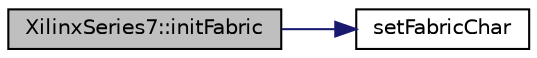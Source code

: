 digraph "XilinxSeries7::initFabric"
{
 // INTERACTIVE_SVG=YES
 // LATEX_PDF_SIZE
  edge [fontname="Helvetica",fontsize="10",labelfontname="Helvetica",labelfontsize="10"];
  node [fontname="Helvetica",fontsize="10",shape=record];
  rankdir="LR";
  Node1 [label="XilinxSeries7::initFabric",height=0.2,width=0.4,color="black", fillcolor="grey75", style="filled", fontcolor="black",tooltip=" "];
  Node1 -> Node2 [color="midnightblue",fontsize="10",style="solid",fontname="Helvetica"];
  Node2 [label="setFabricChar",height=0.2,width=0.4,color="black", fillcolor="white", style="filled",URL="$inlineSetFabric_8h.html#aaec3366d672c46c6905e422747612721",tooltip=" "];
}
